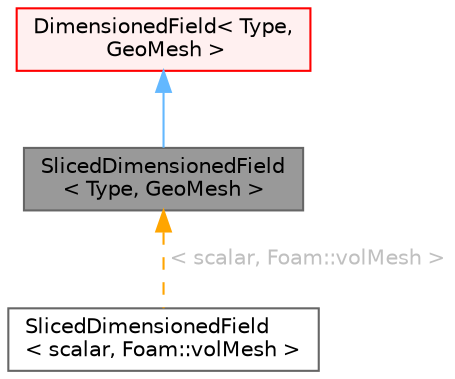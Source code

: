 digraph "SlicedDimensionedField&lt; Type, GeoMesh &gt;"
{
 // LATEX_PDF_SIZE
  bgcolor="transparent";
  edge [fontname=Helvetica,fontsize=10,labelfontname=Helvetica,labelfontsize=10];
  node [fontname=Helvetica,fontsize=10,shape=box,height=0.2,width=0.4];
  Node1 [id="Node000001",label="SlicedDimensionedField\l\< Type, GeoMesh \>",height=0.2,width=0.4,color="gray40", fillcolor="grey60", style="filled", fontcolor="black",tooltip="Specialisation of DimensionedField that holds a slice of a given field so that it acts as a Dimension..."];
  Node2 -> Node1 [id="edge1_Node000001_Node000002",dir="back",color="steelblue1",style="solid",tooltip=" "];
  Node2 [id="Node000002",label="DimensionedField\< Type,\l GeoMesh \>",height=0.2,width=0.4,color="red", fillcolor="#FFF0F0", style="filled",URL="$classFoam_1_1DimensionedField.html",tooltip="Field with dimensions and associated with geometry type GeoMesh which is used to size the field and a..."];
  Node1 -> Node13 [id="edge2_Node000001_Node000013",dir="back",color="orange",style="dashed",tooltip=" ",label=" \< scalar, Foam::volMesh \>",fontcolor="grey" ];
  Node13 [id="Node000013",label="SlicedDimensionedField\l\< scalar, Foam::volMesh \>",height=0.2,width=0.4,color="gray40", fillcolor="white", style="filled",URL="$classFoam_1_1SlicedDimensionedField.html",tooltip=" "];
}
